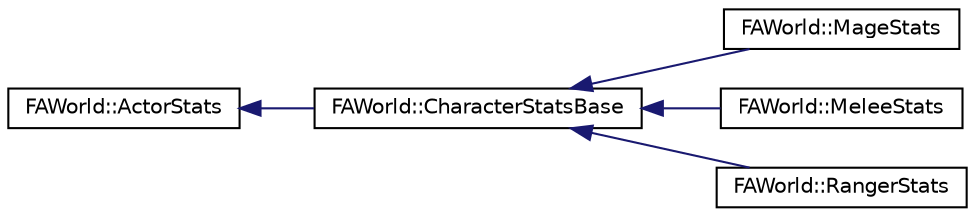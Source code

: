 digraph G
{
  edge [fontname="Helvetica",fontsize="10",labelfontname="Helvetica",labelfontsize="10"];
  node [fontname="Helvetica",fontsize="10",shape=record];
  rankdir="LR";
  Node1 [label="FAWorld::ActorStats",height=0.2,width=0.4,color="black", fillcolor="white", style="filled",URL="$class_f_a_world_1_1_actor_stats.html"];
  Node1 -> Node2 [dir="back",color="midnightblue",fontsize="10",style="solid",fontname="Helvetica"];
  Node2 [label="FAWorld::CharacterStatsBase",height=0.2,width=0.4,color="black", fillcolor="white", style="filled",URL="$class_f_a_world_1_1_character_stats_base.html"];
  Node2 -> Node3 [dir="back",color="midnightblue",fontsize="10",style="solid",fontname="Helvetica"];
  Node3 [label="FAWorld::MageStats",height=0.2,width=0.4,color="black", fillcolor="white", style="filled",URL="$class_f_a_world_1_1_mage_stats.html"];
  Node2 -> Node4 [dir="back",color="midnightblue",fontsize="10",style="solid",fontname="Helvetica"];
  Node4 [label="FAWorld::MeleeStats",height=0.2,width=0.4,color="black", fillcolor="white", style="filled",URL="$class_f_a_world_1_1_melee_stats.html"];
  Node2 -> Node5 [dir="back",color="midnightblue",fontsize="10",style="solid",fontname="Helvetica"];
  Node5 [label="FAWorld::RangerStats",height=0.2,width=0.4,color="black", fillcolor="white", style="filled",URL="$class_f_a_world_1_1_ranger_stats.html"];
}

